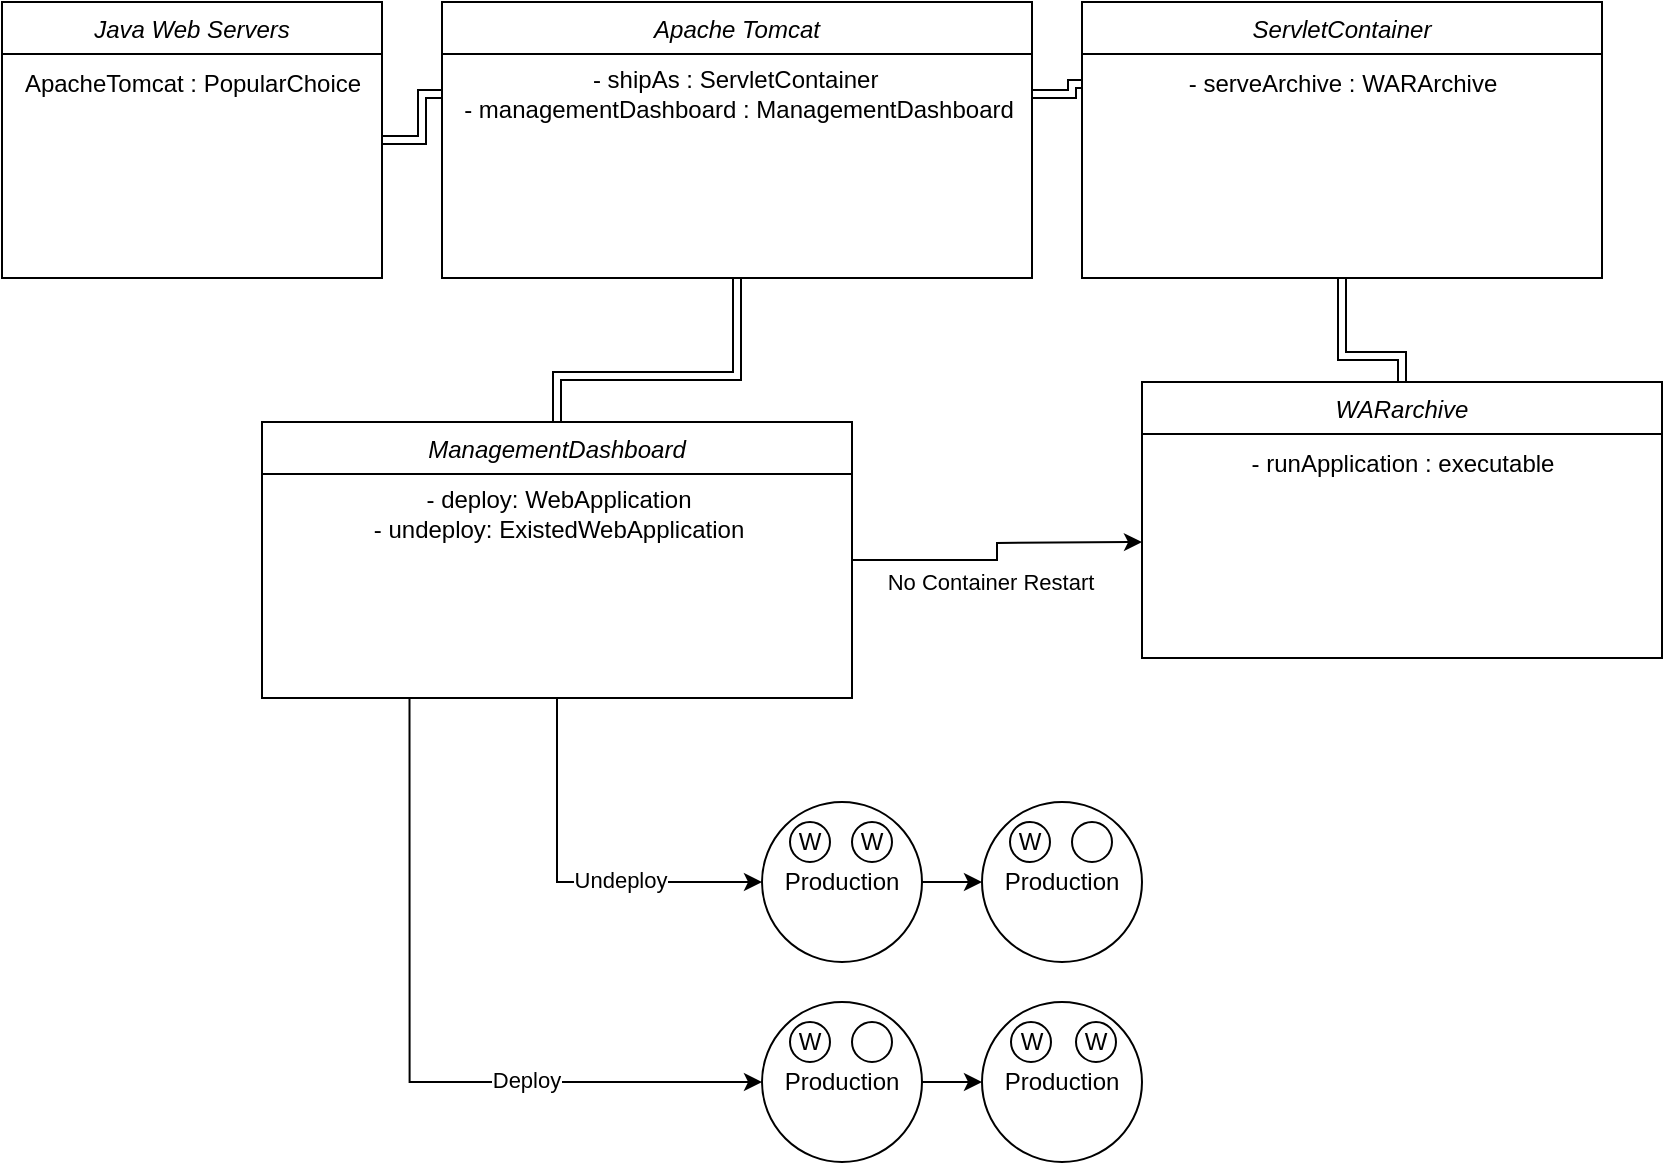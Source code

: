 <mxfile version="21.6.8" type="device">
  <diagram id="C5RBs43oDa-KdzZeNtuy" name="Page-1">
    <mxGraphModel dx="1114" dy="578" grid="1" gridSize="10" guides="1" tooltips="1" connect="1" arrows="1" fold="1" page="1" pageScale="1" pageWidth="827" pageHeight="1169" math="0" shadow="0">
      <root>
        <mxCell id="WIyWlLk6GJQsqaUBKTNV-0" />
        <mxCell id="WIyWlLk6GJQsqaUBKTNV-1" parent="WIyWlLk6GJQsqaUBKTNV-0" />
        <mxCell id="Q7FtHAjYdcZ-HJjk66lP-16" value="" style="edgeStyle=orthogonalEdgeStyle;rounded=0;orthogonalLoop=1;jettySize=auto;html=1;shape=link;" edge="1" parent="WIyWlLk6GJQsqaUBKTNV-1" source="zkfFHV4jXpPFQw0GAbJ--0" target="Q7FtHAjYdcZ-HJjk66lP-2">
          <mxGeometry relative="1" as="geometry" />
        </mxCell>
        <mxCell id="zkfFHV4jXpPFQw0GAbJ--0" value="Java Web Servers" style="swimlane;fontStyle=2;align=center;verticalAlign=top;childLayout=stackLayout;horizontal=1;startSize=26;horizontalStack=0;resizeParent=1;resizeLast=0;collapsible=1;marginBottom=0;rounded=0;shadow=0;strokeWidth=1;" parent="WIyWlLk6GJQsqaUBKTNV-1" vertex="1">
          <mxGeometry x="20" y="100" width="190" height="138" as="geometry">
            <mxRectangle x="230" y="140" width="160" height="26" as="alternateBounds" />
          </mxGeometry>
        </mxCell>
        <mxCell id="Q7FtHAjYdcZ-HJjk66lP-0" value="ApacheTomcat : PopularChoice" style="text;html=1;align=center;verticalAlign=middle;resizable=0;points=[];autosize=1;strokeColor=none;fillColor=none;" vertex="1" parent="zkfFHV4jXpPFQw0GAbJ--0">
          <mxGeometry y="26" width="190" height="30" as="geometry" />
        </mxCell>
        <mxCell id="Q7FtHAjYdcZ-HJjk66lP-7" value="" style="edgeStyle=orthogonalEdgeStyle;rounded=0;orthogonalLoop=1;jettySize=auto;html=1;shape=link;" edge="1" parent="WIyWlLk6GJQsqaUBKTNV-1" source="Q7FtHAjYdcZ-HJjk66lP-1" target="Q7FtHAjYdcZ-HJjk66lP-6">
          <mxGeometry relative="1" as="geometry" />
        </mxCell>
        <mxCell id="Q7FtHAjYdcZ-HJjk66lP-1" value="Apache Tomcat" style="swimlane;fontStyle=2;align=center;verticalAlign=top;childLayout=stackLayout;horizontal=1;startSize=26;horizontalStack=0;resizeParent=1;resizeLast=0;collapsible=1;marginBottom=0;rounded=0;shadow=0;strokeWidth=1;" vertex="1" parent="WIyWlLk6GJQsqaUBKTNV-1">
          <mxGeometry x="240" y="100" width="295" height="138" as="geometry">
            <mxRectangle x="230" y="140" width="160" height="26" as="alternateBounds" />
          </mxGeometry>
        </mxCell>
        <mxCell id="Q7FtHAjYdcZ-HJjk66lP-2" value="- shipAs : ServletContainer&amp;nbsp;&lt;br&gt;- managementDashboard : ManagementDashboard" style="text;html=1;align=center;verticalAlign=middle;resizable=0;points=[];autosize=1;strokeColor=none;fillColor=none;" vertex="1" parent="Q7FtHAjYdcZ-HJjk66lP-1">
          <mxGeometry y="26" width="295" height="40" as="geometry" />
        </mxCell>
        <mxCell id="Q7FtHAjYdcZ-HJjk66lP-13" value="" style="edgeStyle=orthogonalEdgeStyle;rounded=0;orthogonalLoop=1;jettySize=auto;html=1;shape=link;" edge="1" parent="WIyWlLk6GJQsqaUBKTNV-1" source="Q7FtHAjYdcZ-HJjk66lP-3" target="Q7FtHAjYdcZ-HJjk66lP-12">
          <mxGeometry relative="1" as="geometry" />
        </mxCell>
        <mxCell id="Q7FtHAjYdcZ-HJjk66lP-3" value="ServletContainer" style="swimlane;fontStyle=2;align=center;verticalAlign=top;childLayout=stackLayout;horizontal=1;startSize=26;horizontalStack=0;resizeParent=1;resizeLast=0;collapsible=1;marginBottom=0;rounded=0;shadow=0;strokeWidth=1;" vertex="1" parent="WIyWlLk6GJQsqaUBKTNV-1">
          <mxGeometry x="560" y="100" width="260" height="138" as="geometry">
            <mxRectangle x="230" y="140" width="160" height="26" as="alternateBounds" />
          </mxGeometry>
        </mxCell>
        <mxCell id="Q7FtHAjYdcZ-HJjk66lP-4" value="- serveArchive : WARArchive" style="text;html=1;align=center;verticalAlign=middle;resizable=0;points=[];autosize=1;strokeColor=none;fillColor=none;" vertex="1" parent="Q7FtHAjYdcZ-HJjk66lP-3">
          <mxGeometry y="26" width="260" height="30" as="geometry" />
        </mxCell>
        <mxCell id="Q7FtHAjYdcZ-HJjk66lP-14" style="edgeStyle=orthogonalEdgeStyle;rounded=0;orthogonalLoop=1;jettySize=auto;html=1;exitX=1;exitY=0.5;exitDx=0;exitDy=0;" edge="1" parent="WIyWlLk6GJQsqaUBKTNV-1" source="Q7FtHAjYdcZ-HJjk66lP-5">
          <mxGeometry relative="1" as="geometry">
            <mxPoint x="590" y="370" as="targetPoint" />
          </mxGeometry>
        </mxCell>
        <mxCell id="Q7FtHAjYdcZ-HJjk66lP-20" value="No Container Restart" style="edgeLabel;html=1;align=center;verticalAlign=middle;resizable=0;points=[];" vertex="1" connectable="0" parent="Q7FtHAjYdcZ-HJjk66lP-14">
          <mxGeometry x="-0.273" relative="1" as="geometry">
            <mxPoint x="13" y="11" as="offset" />
          </mxGeometry>
        </mxCell>
        <mxCell id="Q7FtHAjYdcZ-HJjk66lP-22" style="edgeStyle=orthogonalEdgeStyle;rounded=0;orthogonalLoop=1;jettySize=auto;html=1;exitX=0.5;exitY=1;exitDx=0;exitDy=0;entryX=0;entryY=0.5;entryDx=0;entryDy=0;" edge="1" parent="WIyWlLk6GJQsqaUBKTNV-1" source="Q7FtHAjYdcZ-HJjk66lP-5" target="Q7FtHAjYdcZ-HJjk66lP-21">
          <mxGeometry relative="1" as="geometry" />
        </mxCell>
        <mxCell id="Q7FtHAjYdcZ-HJjk66lP-23" value="Undeploy&lt;br&gt;" style="edgeLabel;html=1;align=center;verticalAlign=middle;resizable=0;points=[];" vertex="1" connectable="0" parent="Q7FtHAjYdcZ-HJjk66lP-22">
          <mxGeometry x="0.26" y="1" relative="1" as="geometry">
            <mxPoint x="1" as="offset" />
          </mxGeometry>
        </mxCell>
        <mxCell id="Q7FtHAjYdcZ-HJjk66lP-39" style="edgeStyle=orthogonalEdgeStyle;rounded=0;orthogonalLoop=1;jettySize=auto;html=1;exitX=0.25;exitY=1;exitDx=0;exitDy=0;entryX=0;entryY=0.5;entryDx=0;entryDy=0;" edge="1" parent="WIyWlLk6GJQsqaUBKTNV-1" source="Q7FtHAjYdcZ-HJjk66lP-5" target="Q7FtHAjYdcZ-HJjk66lP-36">
          <mxGeometry relative="1" as="geometry" />
        </mxCell>
        <mxCell id="Q7FtHAjYdcZ-HJjk66lP-40" value="Deploy" style="edgeLabel;html=1;align=center;verticalAlign=middle;resizable=0;points=[];" vertex="1" connectable="0" parent="Q7FtHAjYdcZ-HJjk66lP-39">
          <mxGeometry x="0.359" y="1" relative="1" as="geometry">
            <mxPoint as="offset" />
          </mxGeometry>
        </mxCell>
        <mxCell id="Q7FtHAjYdcZ-HJjk66lP-5" value="ManagementDashboard" style="swimlane;fontStyle=2;align=center;verticalAlign=top;childLayout=stackLayout;horizontal=1;startSize=26;horizontalStack=0;resizeParent=1;resizeLast=0;collapsible=1;marginBottom=0;rounded=0;shadow=0;strokeWidth=1;" vertex="1" parent="WIyWlLk6GJQsqaUBKTNV-1">
          <mxGeometry x="150" y="310" width="295" height="138" as="geometry">
            <mxRectangle x="230" y="140" width="160" height="26" as="alternateBounds" />
          </mxGeometry>
        </mxCell>
        <mxCell id="Q7FtHAjYdcZ-HJjk66lP-6" value="- deploy: WebApplication&lt;br&gt;- undeploy: ExistedWebApplication" style="text;html=1;align=center;verticalAlign=middle;resizable=0;points=[];autosize=1;strokeColor=none;fillColor=none;" vertex="1" parent="Q7FtHAjYdcZ-HJjk66lP-5">
          <mxGeometry y="26" width="295" height="40" as="geometry" />
        </mxCell>
        <mxCell id="Q7FtHAjYdcZ-HJjk66lP-11" value="WARarchive" style="swimlane;fontStyle=2;align=center;verticalAlign=top;childLayout=stackLayout;horizontal=1;startSize=26;horizontalStack=0;resizeParent=1;resizeLast=0;collapsible=1;marginBottom=0;rounded=0;shadow=0;strokeWidth=1;" vertex="1" parent="WIyWlLk6GJQsqaUBKTNV-1">
          <mxGeometry x="590" y="290" width="260" height="138" as="geometry">
            <mxRectangle x="230" y="140" width="160" height="26" as="alternateBounds" />
          </mxGeometry>
        </mxCell>
        <mxCell id="Q7FtHAjYdcZ-HJjk66lP-12" value="- runApplication : executable" style="text;html=1;align=center;verticalAlign=middle;resizable=0;points=[];autosize=1;strokeColor=none;fillColor=none;" vertex="1" parent="Q7FtHAjYdcZ-HJjk66lP-11">
          <mxGeometry y="26" width="260" height="30" as="geometry" />
        </mxCell>
        <mxCell id="Q7FtHAjYdcZ-HJjk66lP-17" value="" style="edgeStyle=orthogonalEdgeStyle;rounded=0;orthogonalLoop=1;jettySize=auto;html=1;strokeColor=default;shape=link;" edge="1" parent="WIyWlLk6GJQsqaUBKTNV-1" source="Q7FtHAjYdcZ-HJjk66lP-2" target="Q7FtHAjYdcZ-HJjk66lP-4">
          <mxGeometry relative="1" as="geometry" />
        </mxCell>
        <mxCell id="Q7FtHAjYdcZ-HJjk66lP-26" value="" style="group" vertex="1" connectable="0" parent="WIyWlLk6GJQsqaUBKTNV-1">
          <mxGeometry x="400" y="500" width="80" height="80" as="geometry" />
        </mxCell>
        <mxCell id="Q7FtHAjYdcZ-HJjk66lP-21" value="Production" style="ellipse;whiteSpace=wrap;html=1;" vertex="1" parent="Q7FtHAjYdcZ-HJjk66lP-26">
          <mxGeometry width="80" height="80" as="geometry" />
        </mxCell>
        <mxCell id="Q7FtHAjYdcZ-HJjk66lP-24" value="W" style="ellipse;whiteSpace=wrap;html=1;aspect=fixed;" vertex="1" parent="Q7FtHAjYdcZ-HJjk66lP-26">
          <mxGeometry x="14" y="10" width="20" height="20" as="geometry" />
        </mxCell>
        <mxCell id="Q7FtHAjYdcZ-HJjk66lP-25" value="W" style="ellipse;whiteSpace=wrap;html=1;aspect=fixed;" vertex="1" parent="Q7FtHAjYdcZ-HJjk66lP-26">
          <mxGeometry x="45" y="10" width="20" height="20" as="geometry" />
        </mxCell>
        <mxCell id="Q7FtHAjYdcZ-HJjk66lP-27" value="" style="group" vertex="1" connectable="0" parent="WIyWlLk6GJQsqaUBKTNV-1">
          <mxGeometry x="510" y="500" width="80" height="80" as="geometry" />
        </mxCell>
        <mxCell id="Q7FtHAjYdcZ-HJjk66lP-28" value="Production" style="ellipse;whiteSpace=wrap;html=1;" vertex="1" parent="Q7FtHAjYdcZ-HJjk66lP-27">
          <mxGeometry width="80" height="80" as="geometry" />
        </mxCell>
        <mxCell id="Q7FtHAjYdcZ-HJjk66lP-29" value="W" style="ellipse;whiteSpace=wrap;html=1;aspect=fixed;" vertex="1" parent="Q7FtHAjYdcZ-HJjk66lP-27">
          <mxGeometry x="14" y="10" width="20" height="20" as="geometry" />
        </mxCell>
        <mxCell id="Q7FtHAjYdcZ-HJjk66lP-30" value="" style="ellipse;whiteSpace=wrap;html=1;aspect=fixed;" vertex="1" parent="Q7FtHAjYdcZ-HJjk66lP-27">
          <mxGeometry x="45" y="10" width="20" height="20" as="geometry" />
        </mxCell>
        <mxCell id="Q7FtHAjYdcZ-HJjk66lP-33" style="edgeStyle=orthogonalEdgeStyle;rounded=0;orthogonalLoop=1;jettySize=auto;html=1;exitX=1;exitY=0.5;exitDx=0;exitDy=0;entryX=0;entryY=0.5;entryDx=0;entryDy=0;" edge="1" parent="WIyWlLk6GJQsqaUBKTNV-1" source="Q7FtHAjYdcZ-HJjk66lP-21" target="Q7FtHAjYdcZ-HJjk66lP-28">
          <mxGeometry relative="1" as="geometry" />
        </mxCell>
        <mxCell id="Q7FtHAjYdcZ-HJjk66lP-35" value="" style="group" vertex="1" connectable="0" parent="WIyWlLk6GJQsqaUBKTNV-1">
          <mxGeometry x="400" y="600" width="80" height="80" as="geometry" />
        </mxCell>
        <mxCell id="Q7FtHAjYdcZ-HJjk66lP-36" value="Production" style="ellipse;whiteSpace=wrap;html=1;" vertex="1" parent="Q7FtHAjYdcZ-HJjk66lP-35">
          <mxGeometry width="80" height="80" as="geometry" />
        </mxCell>
        <mxCell id="Q7FtHAjYdcZ-HJjk66lP-37" value="W" style="ellipse;whiteSpace=wrap;html=1;aspect=fixed;" vertex="1" parent="Q7FtHAjYdcZ-HJjk66lP-35">
          <mxGeometry x="14" y="10" width="20" height="20" as="geometry" />
        </mxCell>
        <mxCell id="Q7FtHAjYdcZ-HJjk66lP-38" value="" style="ellipse;whiteSpace=wrap;html=1;aspect=fixed;" vertex="1" parent="Q7FtHAjYdcZ-HJjk66lP-35">
          <mxGeometry x="45" y="10" width="20" height="20" as="geometry" />
        </mxCell>
        <mxCell id="Q7FtHAjYdcZ-HJjk66lP-41" value="Production" style="ellipse;whiteSpace=wrap;html=1;" vertex="1" parent="WIyWlLk6GJQsqaUBKTNV-1">
          <mxGeometry x="510" y="600" width="80" height="80" as="geometry" />
        </mxCell>
        <mxCell id="Q7FtHAjYdcZ-HJjk66lP-42" style="edgeStyle=orthogonalEdgeStyle;rounded=0;orthogonalLoop=1;jettySize=auto;html=1;exitX=1;exitY=0.5;exitDx=0;exitDy=0;" edge="1" parent="WIyWlLk6GJQsqaUBKTNV-1" source="Q7FtHAjYdcZ-HJjk66lP-36" target="Q7FtHAjYdcZ-HJjk66lP-41">
          <mxGeometry relative="1" as="geometry" />
        </mxCell>
        <mxCell id="Q7FtHAjYdcZ-HJjk66lP-43" value="W" style="ellipse;whiteSpace=wrap;html=1;aspect=fixed;" vertex="1" parent="WIyWlLk6GJQsqaUBKTNV-1">
          <mxGeometry x="524.5" y="610" width="20" height="20" as="geometry" />
        </mxCell>
        <mxCell id="Q7FtHAjYdcZ-HJjk66lP-45" value="W" style="ellipse;whiteSpace=wrap;html=1;aspect=fixed;" vertex="1" parent="WIyWlLk6GJQsqaUBKTNV-1">
          <mxGeometry x="557" y="610" width="20" height="20" as="geometry" />
        </mxCell>
      </root>
    </mxGraphModel>
  </diagram>
</mxfile>
